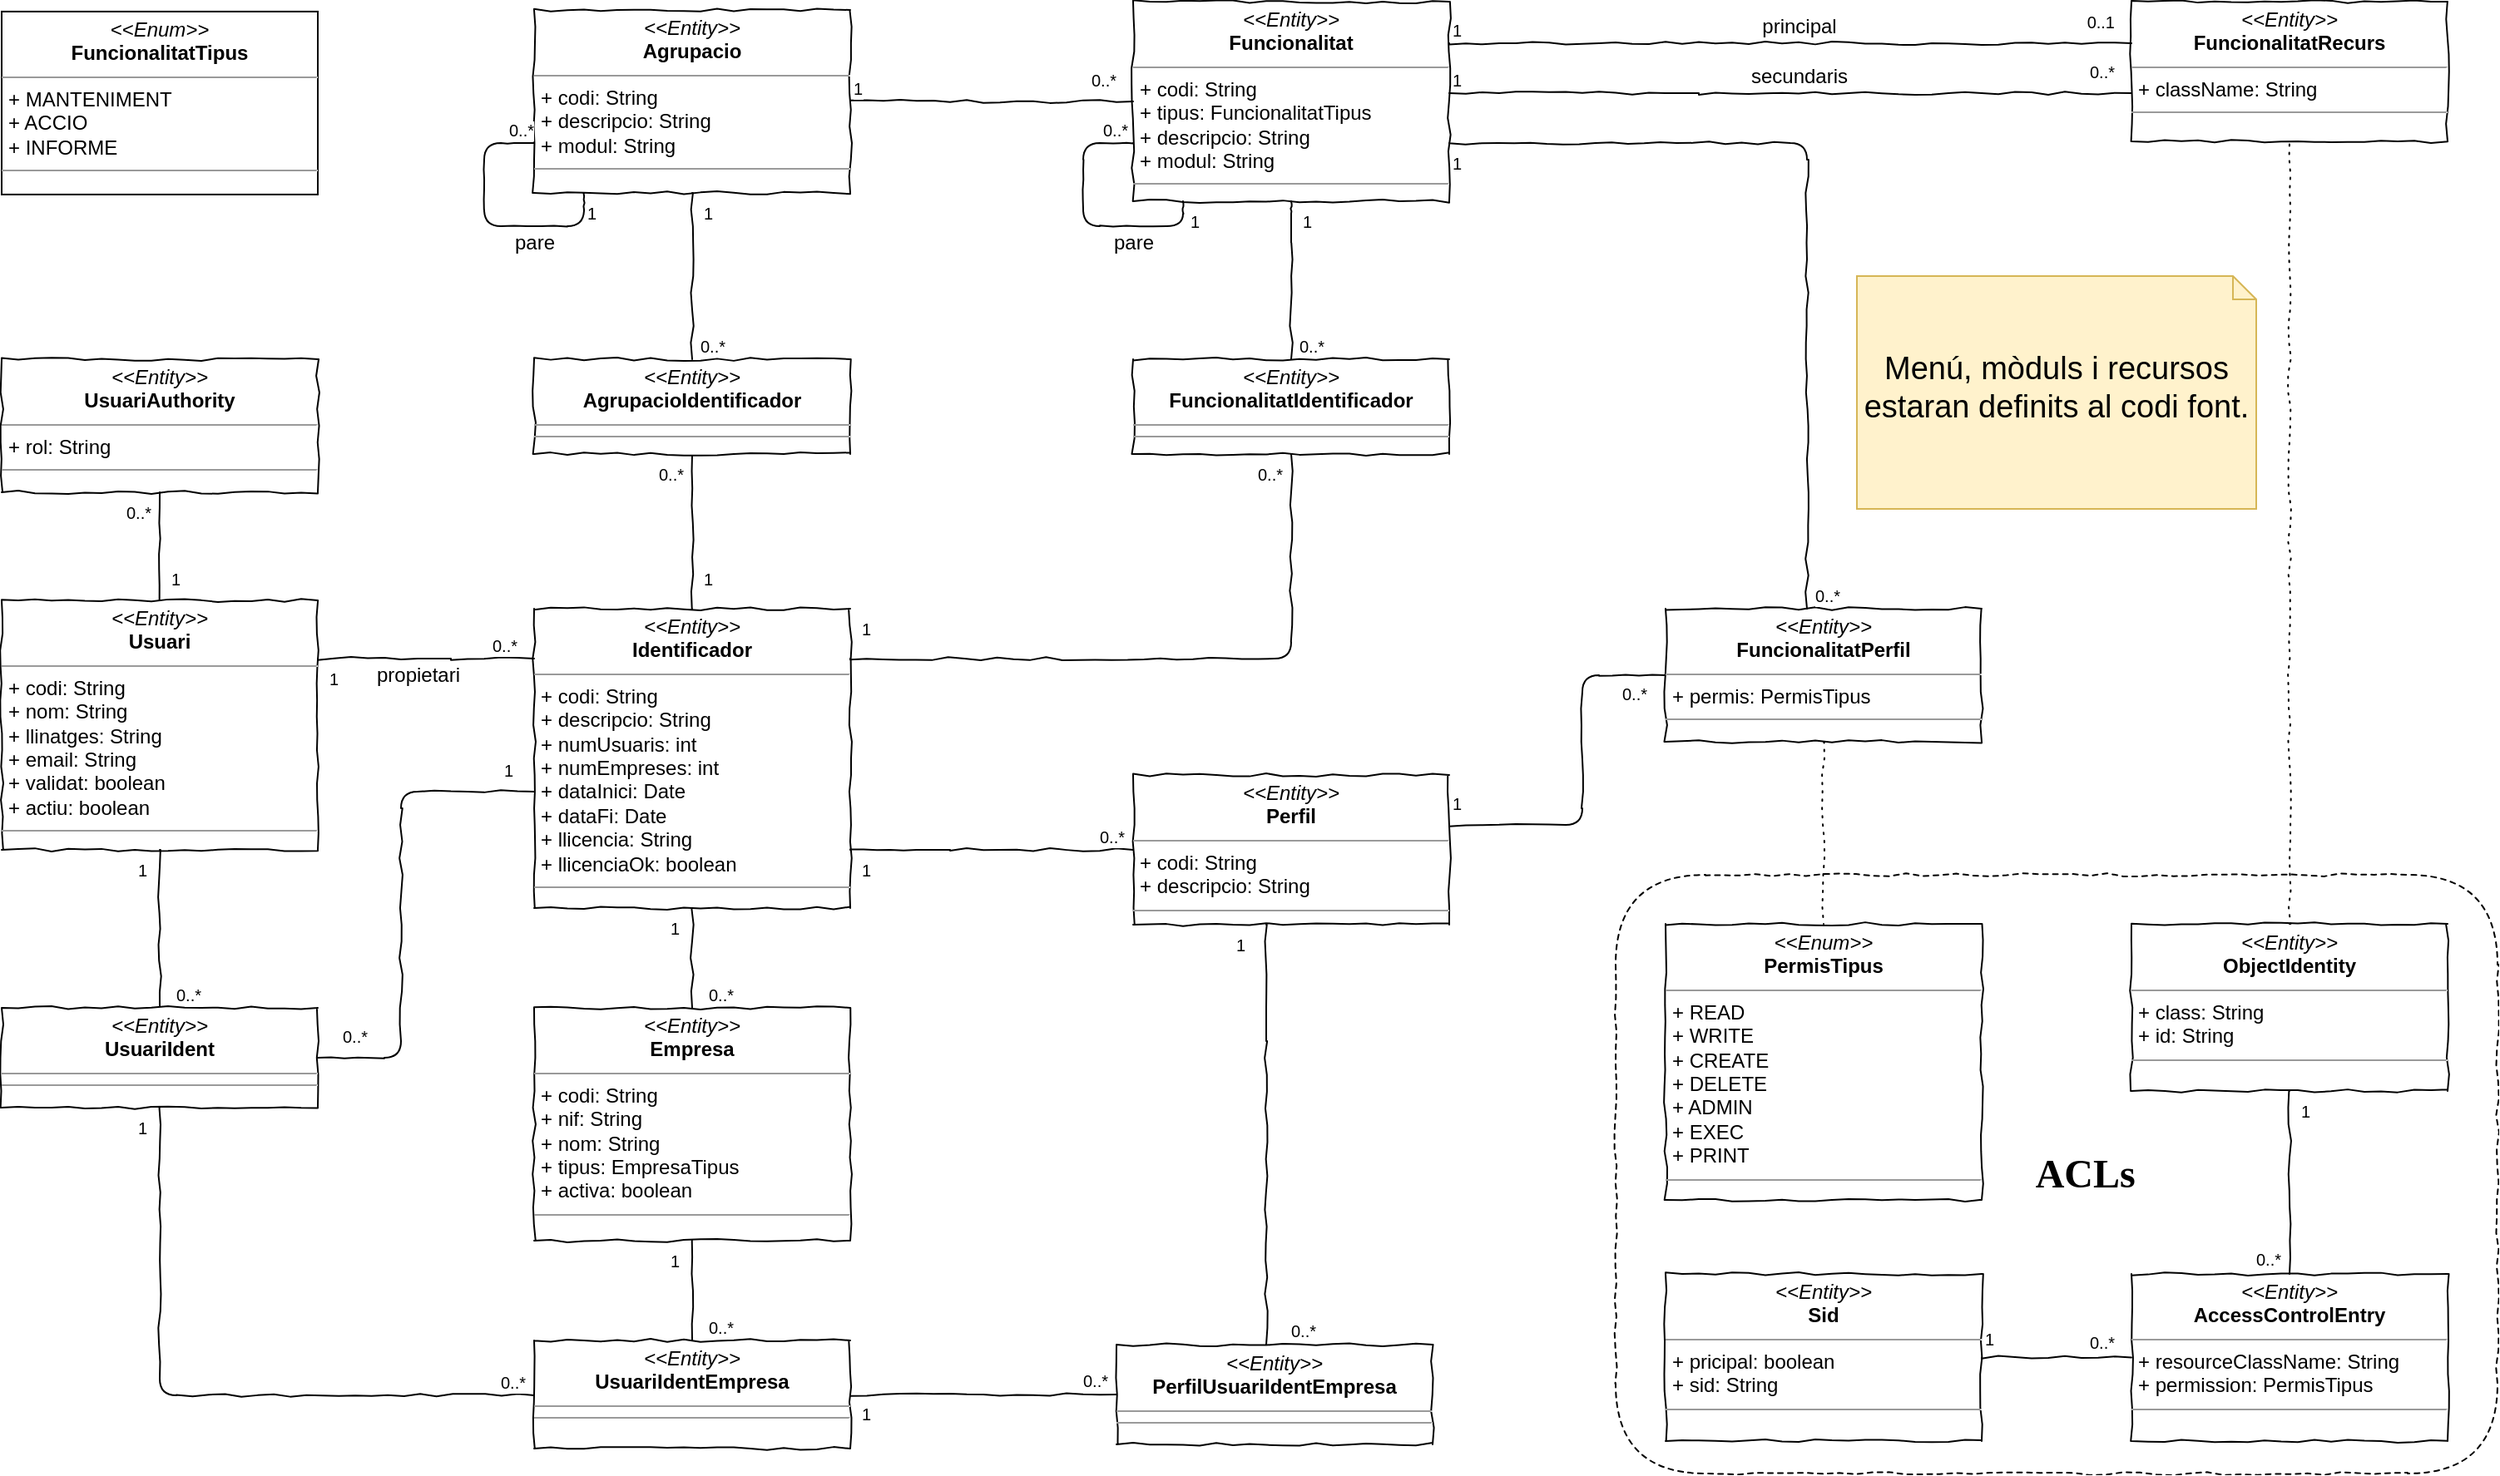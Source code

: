 <mxfile version="12.6.2" type="device"><diagram id="xfc7r5prW2ZypIw39x2U" name="Page-1"><mxGraphModel dx="2249" dy="781" grid="1" gridSize="10" guides="1" tooltips="1" connect="1" arrows="1" fold="1" page="1" pageScale="1" pageWidth="827" pageHeight="1169" math="0" shadow="0"><root><mxCell id="0"/><mxCell id="1" parent="0"/><mxCell id="cN6ganGI-qiVZVaM_tZB-83" value="&lt;div style=&quot;font-size: 24px&quot;&gt;&lt;font style=&quot;font-size: 24px&quot;&gt;&lt;b&gt;&lt;font style=&quot;font-size: 24px&quot; face=&quot;Verdana&quot;&gt;&amp;nbsp;&amp;nbsp;&amp;nbsp;&amp;nbsp;&amp;nbsp; ACLs&lt;/font&gt;&lt;/b&gt;&lt;/font&gt;&lt;/div&gt;" style="rounded=1;whiteSpace=wrap;html=1;comic=1;fillColor=none;dashed=1;rotation=0;" parent="1" vertex="1"><mxGeometry x="410" y="560" width="530" height="360" as="geometry"/></mxCell><mxCell id="cN6ganGI-qiVZVaM_tZB-6" value="&lt;p style=&quot;margin: 0px ; margin-top: 4px ; text-align: center&quot;&gt;&lt;i&gt;&amp;lt;&amp;lt;Entity&amp;gt;&amp;gt;&lt;/i&gt;&lt;br&gt;&lt;b&gt;ObjectIdentity&lt;/b&gt;&lt;/p&gt;&lt;hr size=&quot;1&quot;&gt;&lt;p style=&quot;margin: 0px ; margin-left: 4px&quot;&gt;+ class: String&lt;/p&gt;&lt;p style=&quot;margin: 0px ; margin-left: 4px&quot;&gt;+ id: String&lt;/p&gt;&lt;hr size=&quot;1&quot;&gt;" style="verticalAlign=top;align=left;overflow=fill;fontSize=12;fontFamily=Helvetica;html=1;comic=1;" parent="1" vertex="1"><mxGeometry x="720" y="589.5" width="190" height="100.5" as="geometry"/></mxCell><mxCell id="cN6ganGI-qiVZVaM_tZB-7" value="&lt;p style=&quot;margin: 0px ; margin-top: 4px ; text-align: center&quot;&gt;&lt;i&gt;&amp;lt;&amp;lt;Enum&amp;gt;&amp;gt;&lt;/i&gt;&lt;br&gt;&lt;b&gt;PermisTipus&lt;/b&gt;&lt;/p&gt;&lt;hr size=&quot;1&quot;&gt;&lt;p style=&quot;margin: 0px ; margin-left: 4px&quot;&gt;+ READ&lt;/p&gt;&lt;p style=&quot;margin: 0px ; margin-left: 4px&quot;&gt;+ WRITE&lt;/p&gt;&lt;p style=&quot;margin: 0px ; margin-left: 4px&quot;&gt;+ CREATE&lt;/p&gt;&lt;p style=&quot;margin: 0px ; margin-left: 4px&quot;&gt;+ DELETE&lt;/p&gt;&lt;p style=&quot;margin: 0px ; margin-left: 4px&quot;&gt;+ ADMIN&lt;br&gt;&lt;/p&gt;&lt;p style=&quot;margin: 0px ; margin-left: 4px&quot;&gt;+ EXEC&lt;/p&gt;&lt;p style=&quot;margin: 0px ; margin-left: 4px&quot;&gt;+ PRINT&lt;/p&gt;&lt;hr size=&quot;1&quot;&gt;" style="verticalAlign=top;align=left;overflow=fill;fontSize=12;fontFamily=Helvetica;html=1;comic=1;" parent="1" vertex="1"><mxGeometry x="440" y="589.5" width="190" height="166" as="geometry"/></mxCell><mxCell id="cN6ganGI-qiVZVaM_tZB-16" value="&lt;p style=&quot;margin: 0px ; margin-top: 4px ; text-align: center&quot;&gt;&lt;i&gt;&amp;lt;&amp;lt;Entity&amp;gt;&amp;gt;&lt;/i&gt;&lt;br&gt;&lt;b&gt;Perfil&lt;/b&gt;&lt;/p&gt;&lt;hr size=&quot;1&quot;&gt;&lt;p style=&quot;margin: 0px ; margin-left: 4px&quot;&gt;+ codi: String&lt;br&gt;+ descripcio: String&lt;/p&gt;&lt;hr size=&quot;1&quot;&gt;" style="verticalAlign=top;align=left;overflow=fill;fontSize=12;fontFamily=Helvetica;html=1;comic=1;" parent="1" vertex="1"><mxGeometry x="120" y="500" width="190" height="90" as="geometry"/></mxCell><mxCell id="cN6ganGI-qiVZVaM_tZB-17" value="&lt;p style=&quot;margin: 0px ; margin-top: 4px ; text-align: center&quot;&gt;&lt;i&gt;&amp;lt;&amp;lt;Entity&amp;gt;&amp;gt;&lt;/i&gt;&lt;br&gt;&lt;b&gt;Identificador&lt;br&gt;&lt;/b&gt;&lt;/p&gt;&lt;hr size=&quot;1&quot;&gt;&lt;p style=&quot;margin: 0px ; margin-left: 4px&quot;&gt;+ codi: String&lt;br&gt;+ descripcio: String&lt;/p&gt;&lt;p style=&quot;margin: 0px ; margin-left: 4px&quot;&gt;+ numUsuaris: int&lt;/p&gt;&lt;p style=&quot;margin: 0px ; margin-left: 4px&quot;&gt;+ numEmpreses: int&lt;/p&gt;&lt;p style=&quot;margin: 0px ; margin-left: 4px&quot;&gt;+ dataInici: Date&lt;/p&gt;&lt;p style=&quot;margin: 0px ; margin-left: 4px&quot;&gt;+ dataFi: Date&lt;/p&gt;&lt;p style=&quot;margin: 0px ; margin-left: 4px&quot;&gt;+ llicencia: String&lt;/p&gt;&lt;p style=&quot;margin: 0px ; margin-left: 4px&quot;&gt;+ llicenciaOk: boolean&lt;br&gt;&lt;/p&gt;&lt;hr size=&quot;1&quot;&gt;" style="verticalAlign=top;align=left;overflow=fill;fontSize=12;fontFamily=Helvetica;html=1;comic=1;" parent="1" vertex="1"><mxGeometry x="-240" y="400" width="190" height="180" as="geometry"/></mxCell><mxCell id="cN6ganGI-qiVZVaM_tZB-18" value="" style="endArrow=none;html=1;edgeStyle=orthogonalEdgeStyle;comic=1;" parent="1" source="cN6ganGI-qiVZVaM_tZB-17" target="cN6ganGI-qiVZVaM_tZB-16" edge="1"><mxGeometry relative="1" as="geometry"><mxPoint x="585" y="450" as="sourcePoint"/><mxPoint x="585" y="572" as="targetPoint"/><Array as="points"><mxPoint y="545"/><mxPoint y="545"/></Array></mxGeometry></mxCell><mxCell id="cN6ganGI-qiVZVaM_tZB-19" value="1" style="resizable=0;html=1;align=left;verticalAlign=bottom;labelBackgroundColor=#ffffff;fontSize=10;" parent="cN6ganGI-qiVZVaM_tZB-18" connectable="0" vertex="1"><mxGeometry x="-1" relative="1" as="geometry"><mxPoint x="5" y="20" as="offset"/></mxGeometry></mxCell><mxCell id="cN6ganGI-qiVZVaM_tZB-20" value="0..*" style="resizable=0;html=1;align=right;verticalAlign=bottom;labelBackgroundColor=#ffffff;fontSize=10;" parent="cN6ganGI-qiVZVaM_tZB-18" connectable="0" vertex="1"><mxGeometry x="1" relative="1" as="geometry"><mxPoint x="-5" as="offset"/></mxGeometry></mxCell><mxCell id="cN6ganGI-qiVZVaM_tZB-24" value="&lt;p style=&quot;margin: 0px ; margin-top: 4px ; text-align: center&quot;&gt;&lt;i&gt;&amp;lt;&amp;lt;Entity&amp;gt;&amp;gt;&lt;/i&gt;&lt;br&gt;&lt;b&gt;Usuari&lt;br&gt;&lt;/b&gt;&lt;/p&gt;&lt;hr size=&quot;1&quot;&gt;&lt;p style=&quot;margin: 0px ; margin-left: 4px&quot;&gt;+ codi: String&lt;/p&gt;&lt;p style=&quot;margin: 0px ; margin-left: 4px&quot;&gt;+ nom: String&lt;/p&gt;&lt;p style=&quot;margin: 0px ; margin-left: 4px&quot;&gt;+ llinatges: String&lt;/p&gt;&lt;p style=&quot;margin: 0px ; margin-left: 4px&quot;&gt;+ email: String&lt;/p&gt;&lt;p style=&quot;margin: 0px ; margin-left: 4px&quot;&gt;+ validat: boolean&lt;/p&gt;&lt;p style=&quot;margin: 0px ; margin-left: 4px&quot;&gt;+ actiu: boolean&lt;br&gt;&lt;/p&gt;&lt;hr size=&quot;1&quot;&gt;" style="verticalAlign=top;align=left;overflow=fill;fontSize=12;fontFamily=Helvetica;html=1;comic=1;" parent="1" vertex="1"><mxGeometry x="-560" y="395" width="190" height="150" as="geometry"/></mxCell><mxCell id="cN6ganGI-qiVZVaM_tZB-29" value="&lt;p style=&quot;margin: 0px ; margin-top: 4px ; text-align: center&quot;&gt;&lt;i&gt;&amp;lt;&amp;lt;Entity&amp;gt;&amp;gt;&lt;/i&gt;&lt;br&gt;&lt;b&gt;Empresa&lt;br&gt;&lt;/b&gt;&lt;/p&gt;&lt;hr size=&quot;1&quot;&gt;&lt;p style=&quot;margin: 0px ; margin-left: 4px&quot;&gt;+ codi: String&lt;br&gt;+ nif: String&lt;/p&gt;&lt;p style=&quot;margin: 0px ; margin-left: 4px&quot;&gt;+ nom: String&lt;/p&gt;&lt;p style=&quot;margin: 0px ; margin-left: 4px&quot;&gt;+ tipus: EmpresaTipus&lt;br&gt;&lt;/p&gt;&lt;p style=&quot;margin: 0px ; margin-left: 4px&quot;&gt;+ activa: boolean&lt;br&gt;&lt;/p&gt;&lt;hr size=&quot;1&quot;&gt;" style="verticalAlign=top;align=left;overflow=fill;fontSize=12;fontFamily=Helvetica;html=1;comic=1;" parent="1" vertex="1"><mxGeometry x="-240" y="640" width="190" height="140" as="geometry"/></mxCell><mxCell id="cN6ganGI-qiVZVaM_tZB-30" value="" style="endArrow=none;html=1;edgeStyle=orthogonalEdgeStyle;comic=1;" parent="1" source="cN6ganGI-qiVZVaM_tZB-17" target="cN6ganGI-qiVZVaM_tZB-29" edge="1"><mxGeometry relative="1" as="geometry"><mxPoint x="545" y="450" as="sourcePoint"/><mxPoint x="545" y="572" as="targetPoint"/></mxGeometry></mxCell><mxCell id="cN6ganGI-qiVZVaM_tZB-31" value="1" style="resizable=0;html=1;align=left;verticalAlign=bottom;labelBackgroundColor=#ffffff;fontSize=10;" parent="cN6ganGI-qiVZVaM_tZB-30" connectable="0" vertex="1"><mxGeometry x="-1" relative="1" as="geometry"><mxPoint x="-15" y="20" as="offset"/></mxGeometry></mxCell><mxCell id="cN6ganGI-qiVZVaM_tZB-32" value="0..*" style="resizable=0;html=1;align=right;verticalAlign=bottom;labelBackgroundColor=#ffffff;fontSize=10;" parent="cN6ganGI-qiVZVaM_tZB-30" connectable="0" vertex="1"><mxGeometry x="1" relative="1" as="geometry"><mxPoint x="25" as="offset"/></mxGeometry></mxCell><mxCell id="cN6ganGI-qiVZVaM_tZB-33" value="&lt;p style=&quot;margin: 0px ; margin-top: 4px ; text-align: center&quot;&gt;&lt;i&gt;&amp;lt;&amp;lt;Entity&amp;gt;&amp;gt;&lt;/i&gt;&lt;br&gt;&lt;b&gt;Usuari&lt;/b&gt;&lt;b&gt;&lt;b&gt;&lt;b&gt;Ident&lt;/b&gt;Empresa&lt;/b&gt;&lt;/b&gt;&lt;/p&gt;&lt;hr size=&quot;1&quot;&gt;&lt;hr size=&quot;1&quot;&gt;" style="verticalAlign=top;align=left;overflow=fill;fontSize=12;fontFamily=Helvetica;html=1;comic=1;" parent="1" vertex="1"><mxGeometry x="-240" y="840" width="190" height="65" as="geometry"/></mxCell><mxCell id="cN6ganGI-qiVZVaM_tZB-34" value="" style="endArrow=none;html=1;edgeStyle=orthogonalEdgeStyle;comic=1;" parent="1" source="cN6ganGI-qiVZVaM_tZB-24" target="cN6ganGI-qiVZVaM_tZB-53" edge="1"><mxGeometry relative="1" as="geometry"><mxPoint x="545" y="450" as="sourcePoint"/><mxPoint x="545" y="572" as="targetPoint"/><Array as="points"><mxPoint x="-480" y="410"/><mxPoint x="-480" y="410"/></Array></mxGeometry></mxCell><mxCell id="cN6ganGI-qiVZVaM_tZB-35" value="1" style="resizable=0;html=1;align=left;verticalAlign=bottom;labelBackgroundColor=#ffffff;fontSize=10;" parent="cN6ganGI-qiVZVaM_tZB-34" connectable="0" vertex="1"><mxGeometry x="-1" relative="1" as="geometry"><mxPoint x="-15" y="20" as="offset"/></mxGeometry></mxCell><mxCell id="cN6ganGI-qiVZVaM_tZB-36" value="0..*" style="resizable=0;html=1;align=right;verticalAlign=bottom;labelBackgroundColor=#ffffff;fontSize=10;" parent="cN6ganGI-qiVZVaM_tZB-34" connectable="0" vertex="1"><mxGeometry x="1" relative="1" as="geometry"><mxPoint x="25" as="offset"/></mxGeometry></mxCell><mxCell id="cN6ganGI-qiVZVaM_tZB-40" value="" style="endArrow=none;html=1;edgeStyle=orthogonalEdgeStyle;comic=1;" parent="1" source="cN6ganGI-qiVZVaM_tZB-16" target="oNeRrTfxQyP8RILjlZN--30" edge="1"><mxGeometry relative="1" as="geometry"><mxPoint x="130" y="975" as="sourcePoint"/><mxPoint x="545" y="640" as="targetPoint"/><Array as="points"><mxPoint x="390" y="530"/><mxPoint x="390" y="440"/></Array></mxGeometry></mxCell><mxCell id="cN6ganGI-qiVZVaM_tZB-41" value="1" style="resizable=0;html=1;align=left;verticalAlign=bottom;labelBackgroundColor=#ffffff;fontSize=10;" parent="cN6ganGI-qiVZVaM_tZB-40" connectable="0" vertex="1"><mxGeometry x="-1" relative="1" as="geometry"><mxPoint y="-5" as="offset"/></mxGeometry></mxCell><mxCell id="cN6ganGI-qiVZVaM_tZB-42" value="0..*" style="resizable=0;html=1;align=right;verticalAlign=bottom;labelBackgroundColor=#ffffff;fontSize=10;" parent="cN6ganGI-qiVZVaM_tZB-40" connectable="0" vertex="1"><mxGeometry x="1" relative="1" as="geometry"><mxPoint x="-10.5" y="19.5" as="offset"/></mxGeometry></mxCell><mxCell id="cN6ganGI-qiVZVaM_tZB-47" value="" style="endArrow=none;html=1;edgeStyle=orthogonalEdgeStyle;comic=1;" parent="1" source="cN6ganGI-qiVZVaM_tZB-16" target="cN6ganGI-qiVZVaM_tZB-81" edge="1"><mxGeometry relative="1" as="geometry"><mxPoint x="-95" y="820" as="sourcePoint"/><mxPoint x="215" y="840" as="targetPoint"/><Array as="points"><mxPoint x="200" y="650"/><mxPoint x="200" y="650"/></Array></mxGeometry></mxCell><mxCell id="cN6ganGI-qiVZVaM_tZB-48" value="1" style="resizable=0;html=1;align=left;verticalAlign=bottom;labelBackgroundColor=#ffffff;fontSize=10;" parent="cN6ganGI-qiVZVaM_tZB-47" connectable="0" vertex="1"><mxGeometry x="-1" relative="1" as="geometry"><mxPoint x="-20" y="20" as="offset"/></mxGeometry></mxCell><mxCell id="cN6ganGI-qiVZVaM_tZB-49" value="0..*" style="resizable=0;html=1;align=right;verticalAlign=bottom;labelBackgroundColor=#ffffff;fontSize=10;" parent="cN6ganGI-qiVZVaM_tZB-47" connectable="0" vertex="1"><mxGeometry x="1" relative="1" as="geometry"><mxPoint x="30" as="offset"/></mxGeometry></mxCell><mxCell id="cN6ganGI-qiVZVaM_tZB-53" value="&lt;p style=&quot;margin: 0px ; margin-top: 4px ; text-align: center&quot;&gt;&lt;i&gt;&amp;lt;&amp;lt;Entity&amp;gt;&amp;gt;&lt;/i&gt;&lt;br&gt;&lt;b&gt;Usuari&lt;/b&gt;&lt;b&gt;Ident&lt;/b&gt;&lt;/p&gt;&lt;hr size=&quot;1&quot;&gt;&lt;hr size=&quot;1&quot;&gt;" style="verticalAlign=top;align=left;overflow=fill;fontSize=12;fontFamily=Helvetica;html=1;comic=1;" parent="1" vertex="1"><mxGeometry x="-560" y="640" width="190" height="60" as="geometry"/></mxCell><mxCell id="cN6ganGI-qiVZVaM_tZB-54" value="" style="endArrow=none;html=1;edgeStyle=orthogonalEdgeStyle;comic=1;" parent="1" source="cN6ganGI-qiVZVaM_tZB-17" target="cN6ganGI-qiVZVaM_tZB-53" edge="1"><mxGeometry relative="1" as="geometry"><mxPoint x="-240" y="640" as="sourcePoint"/><mxPoint x="-300" y="590" as="targetPoint"/><Array as="points"><mxPoint x="-320" y="510"/><mxPoint x="-320" y="670"/></Array></mxGeometry></mxCell><mxCell id="cN6ganGI-qiVZVaM_tZB-55" value="1" style="resizable=0;html=1;align=left;verticalAlign=bottom;labelBackgroundColor=#ffffff;fontSize=10;" parent="cN6ganGI-qiVZVaM_tZB-54" connectable="0" vertex="1"><mxGeometry x="-1" relative="1" as="geometry"><mxPoint x="-20" y="-5" as="offset"/></mxGeometry></mxCell><mxCell id="cN6ganGI-qiVZVaM_tZB-56" value="0..*" style="resizable=0;html=1;align=right;verticalAlign=bottom;labelBackgroundColor=#ffffff;fontSize=10;" parent="cN6ganGI-qiVZVaM_tZB-54" connectable="0" vertex="1"><mxGeometry x="1" relative="1" as="geometry"><mxPoint x="30" y="-5" as="offset"/></mxGeometry></mxCell><mxCell id="cN6ganGI-qiVZVaM_tZB-57" value="" style="endArrow=none;html=1;edgeStyle=orthogonalEdgeStyle;comic=1;" parent="1" source="cN6ganGI-qiVZVaM_tZB-29" target="cN6ganGI-qiVZVaM_tZB-33" edge="1"><mxGeometry relative="1" as="geometry"><mxPoint x="-280" y="730" as="sourcePoint"/><mxPoint x="-445" y="510" as="targetPoint"/><Array as="points"/></mxGeometry></mxCell><mxCell id="cN6ganGI-qiVZVaM_tZB-58" value="1" style="resizable=0;html=1;align=left;verticalAlign=bottom;labelBackgroundColor=#ffffff;fontSize=10;" parent="cN6ganGI-qiVZVaM_tZB-57" connectable="0" vertex="1"><mxGeometry x="-1" relative="1" as="geometry"><mxPoint x="-15" y="20" as="offset"/></mxGeometry></mxCell><mxCell id="cN6ganGI-qiVZVaM_tZB-59" value="0..*" style="resizable=0;html=1;align=right;verticalAlign=bottom;labelBackgroundColor=#ffffff;fontSize=10;" parent="cN6ganGI-qiVZVaM_tZB-57" connectable="0" vertex="1"><mxGeometry x="1" relative="1" as="geometry"><mxPoint x="25" as="offset"/></mxGeometry></mxCell><mxCell id="cN6ganGI-qiVZVaM_tZB-60" value="" style="endArrow=none;html=1;edgeStyle=orthogonalEdgeStyle;comic=1;" parent="1" source="cN6ganGI-qiVZVaM_tZB-53" target="cN6ganGI-qiVZVaM_tZB-33" edge="1"><mxGeometry relative="1" as="geometry"><mxPoint x="-440" y="670" as="sourcePoint"/><mxPoint x="-390" y="860" as="targetPoint"/><Array as="points"><mxPoint x="-465" y="873"/></Array></mxGeometry></mxCell><mxCell id="cN6ganGI-qiVZVaM_tZB-61" value="1" style="resizable=0;html=1;align=left;verticalAlign=bottom;labelBackgroundColor=#ffffff;fontSize=10;" parent="cN6ganGI-qiVZVaM_tZB-60" connectable="0" vertex="1"><mxGeometry x="-1" relative="1" as="geometry"><mxPoint x="-15" y="20" as="offset"/></mxGeometry></mxCell><mxCell id="cN6ganGI-qiVZVaM_tZB-62" value="0..*" style="resizable=0;html=1;align=right;verticalAlign=bottom;labelBackgroundColor=#ffffff;fontSize=10;" parent="cN6ganGI-qiVZVaM_tZB-60" connectable="0" vertex="1"><mxGeometry x="1" relative="1" as="geometry"><mxPoint x="-5" as="offset"/></mxGeometry></mxCell><mxCell id="cN6ganGI-qiVZVaM_tZB-64" value="" style="endArrow=none;html=1;edgeStyle=orthogonalEdgeStyle;comic=1;" parent="1" source="cN6ganGI-qiVZVaM_tZB-24" target="cN6ganGI-qiVZVaM_tZB-17" edge="1"><mxGeometry relative="1" as="geometry"><mxPoint x="-260" y="280" as="sourcePoint"/><mxPoint x="130" y="435" as="targetPoint"/><Array as="points"><mxPoint x="-300" y="430"/><mxPoint x="-300" y="430"/></Array></mxGeometry></mxCell><mxCell id="cN6ganGI-qiVZVaM_tZB-65" value="1" style="resizable=0;html=1;align=left;verticalAlign=bottom;labelBackgroundColor=#ffffff;fontSize=10;" parent="cN6ganGI-qiVZVaM_tZB-64" connectable="0" vertex="1"><mxGeometry x="-1" relative="1" as="geometry"><mxPoint x="5" y="20" as="offset"/></mxGeometry></mxCell><mxCell id="cN6ganGI-qiVZVaM_tZB-66" value="0..*" style="resizable=0;html=1;align=right;verticalAlign=bottom;labelBackgroundColor=#ffffff;fontSize=10;" parent="cN6ganGI-qiVZVaM_tZB-64" connectable="0" vertex="1"><mxGeometry x="1" relative="1" as="geometry"><mxPoint x="-10" as="offset"/></mxGeometry></mxCell><mxCell id="p6KHbKkE1oothsraV2o--2" value="propietari" style="text;html=1;align=center;verticalAlign=middle;resizable=0;points=[];;labelBackgroundColor=#ffffff;" parent="cN6ganGI-qiVZVaM_tZB-64" vertex="1" connectable="0"><mxGeometry x="0.077" y="17" relative="1" as="geometry"><mxPoint x="-10" y="27" as="offset"/></mxGeometry></mxCell><mxCell id="cN6ganGI-qiVZVaM_tZB-81" value="&lt;p style=&quot;margin: 0px ; margin-top: 4px ; text-align: center&quot;&gt;&lt;i&gt;&amp;lt;&amp;lt;Entity&amp;gt;&amp;gt;&lt;/i&gt;&lt;br&gt;&lt;b&gt;Perfil&lt;/b&gt;&lt;b&gt;Usuari&lt;/b&gt;&lt;b&gt;&lt;b&gt;&lt;b&gt;Ident&lt;/b&gt;Empresa&lt;/b&gt;&lt;/b&gt;&lt;/p&gt;&lt;hr size=&quot;1&quot;&gt;&lt;hr size=&quot;1&quot;&gt;" style="verticalAlign=top;align=left;overflow=fill;fontSize=12;fontFamily=Helvetica;html=1;comic=1;" parent="1" vertex="1"><mxGeometry x="110" y="842.5" width="190" height="60" as="geometry"/></mxCell><mxCell id="cN6ganGI-qiVZVaM_tZB-85" value="" style="endArrow=none;html=1;edgeStyle=orthogonalEdgeStyle;comic=1;" parent="1" source="cN6ganGI-qiVZVaM_tZB-17" target="oNeRrTfxQyP8RILjlZN--4" edge="1"><mxGeometry relative="1" as="geometry"><mxPoint x="-50" y="340" as="sourcePoint"/><mxPoint x="-95" y="650" as="targetPoint"/></mxGeometry></mxCell><mxCell id="cN6ganGI-qiVZVaM_tZB-86" value="1" style="resizable=0;html=1;align=left;verticalAlign=bottom;labelBackgroundColor=#ffffff;fontSize=10;" parent="cN6ganGI-qiVZVaM_tZB-85" connectable="0" vertex="1"><mxGeometry x="-1" relative="1" as="geometry"><mxPoint x="5" y="-10" as="offset"/></mxGeometry></mxCell><mxCell id="cN6ganGI-qiVZVaM_tZB-87" value="0..*" style="resizable=0;html=1;align=right;verticalAlign=bottom;labelBackgroundColor=#ffffff;fontSize=10;" parent="cN6ganGI-qiVZVaM_tZB-85" connectable="0" vertex="1"><mxGeometry x="1" relative="1" as="geometry"><mxPoint x="-5" y="20" as="offset"/></mxGeometry></mxCell><mxCell id="p6KHbKkE1oothsraV2o--7" value="" style="endArrow=none;html=1;edgeStyle=orthogonalEdgeStyle;comic=1;" parent="1" source="cN6ganGI-qiVZVaM_tZB-33" target="cN6ganGI-qiVZVaM_tZB-81" edge="1"><mxGeometry relative="1" as="geometry"><mxPoint x="-40" y="900" as="sourcePoint"/><mxPoint x="450" y="900" as="targetPoint"/><Array as="points"/></mxGeometry></mxCell><mxCell id="p6KHbKkE1oothsraV2o--8" value="1" style="resizable=0;html=1;align=left;verticalAlign=bottom;labelBackgroundColor=#ffffff;fontSize=10;" parent="p6KHbKkE1oothsraV2o--7" connectable="0" vertex="1"><mxGeometry x="-1" relative="1" as="geometry"><mxPoint x="5" y="20" as="offset"/></mxGeometry></mxCell><mxCell id="p6KHbKkE1oothsraV2o--9" value="0..*" style="resizable=0;html=1;align=right;verticalAlign=bottom;labelBackgroundColor=#ffffff;fontSize=10;" parent="p6KHbKkE1oothsraV2o--7" connectable="0" vertex="1"><mxGeometry x="1" relative="1" as="geometry"><mxPoint x="-5" as="offset"/></mxGeometry></mxCell><mxCell id="oNeRrTfxQyP8RILjlZN--2" value="&lt;p style=&quot;margin: 0px ; margin-top: 4px ; text-align: center&quot;&gt;&lt;i&gt;&amp;lt;&amp;lt;Entity&amp;gt;&amp;gt;&lt;/i&gt;&lt;br&gt;&lt;b&gt;Funcionalitat&lt;/b&gt;&lt;/p&gt;&lt;hr size=&quot;1&quot;&gt;&lt;p style=&quot;margin: 0px ; margin-left: 4px&quot;&gt;+ codi: String&lt;/p&gt;&lt;p style=&quot;margin: 0px ; margin-left: 4px&quot;&gt;+ tipus: FuncionalitatTipus&lt;br&gt;&lt;/p&gt;&lt;p style=&quot;margin: 0px ; margin-left: 4px&quot;&gt;+ descripcio: String&lt;/p&gt;&lt;p style=&quot;margin: 0px ; margin-left: 4px&quot;&gt;+ modul: String&lt;br&gt;&lt;/p&gt;&lt;hr size=&quot;1&quot;&gt;" style="verticalAlign=top;align=left;overflow=fill;fontSize=12;fontFamily=Helvetica;html=1;comic=1;" parent="1" vertex="1"><mxGeometry x="120" y="35" width="190" height="120" as="geometry"/></mxCell><mxCell id="oNeRrTfxQyP8RILjlZN--3" value="&lt;p style=&quot;margin: 0px ; margin-top: 4px ; text-align: center&quot;&gt;&lt;i&gt;&amp;lt;&amp;lt;Entity&amp;gt;&amp;gt;&lt;/i&gt;&lt;br&gt;&lt;b&gt;Agrupacio&lt;/b&gt;&lt;/p&gt;&lt;hr size=&quot;1&quot;&gt;&lt;p style=&quot;margin: 0px ; margin-left: 4px&quot;&gt;+ codi: String&lt;br&gt;+ descripcio: String&lt;/p&gt;&lt;p style=&quot;margin: 0px ; margin-left: 4px&quot;&gt;+ modul: String&lt;br&gt;&lt;/p&gt;&lt;hr size=&quot;1&quot;&gt;" style="verticalAlign=top;align=left;overflow=fill;fontSize=12;fontFamily=Helvetica;html=1;comic=1;" parent="1" vertex="1"><mxGeometry x="-240" y="40" width="190" height="110" as="geometry"/></mxCell><mxCell id="oNeRrTfxQyP8RILjlZN--4" value="&lt;p style=&quot;margin: 0px ; margin-top: 4px ; text-align: center&quot;&gt;&lt;i&gt;&amp;lt;&amp;lt;Entity&amp;gt;&amp;gt;&lt;/i&gt;&lt;br&gt;&lt;b&gt;Agrupacio&lt;/b&gt;&lt;b&gt;&lt;b&gt;Identificador&lt;/b&gt;&lt;/b&gt;&lt;/p&gt;&lt;hr size=&quot;1&quot;&gt;&lt;hr size=&quot;1&quot;&gt;" style="verticalAlign=top;align=left;overflow=fill;fontSize=12;fontFamily=Helvetica;html=1;comic=1;" parent="1" vertex="1"><mxGeometry x="-240" y="250" width="190" height="57" as="geometry"/></mxCell><mxCell id="oNeRrTfxQyP8RILjlZN--5" value="" style="endArrow=none;html=1;edgeStyle=orthogonalEdgeStyle;comic=1;" parent="1" source="oNeRrTfxQyP8RILjlZN--3" target="oNeRrTfxQyP8RILjlZN--2" edge="1"><mxGeometry relative="1" as="geometry"><mxPoint x="620" y="145" as="sourcePoint"/><mxPoint x="790" y="145" as="targetPoint"/><Array as="points"/></mxGeometry></mxCell><mxCell id="oNeRrTfxQyP8RILjlZN--6" value="1" style="resizable=0;html=1;align=left;verticalAlign=bottom;labelBackgroundColor=#ffffff;fontSize=10;" parent="oNeRrTfxQyP8RILjlZN--5" connectable="0" vertex="1"><mxGeometry x="-1" relative="1" as="geometry"><mxPoint as="offset"/></mxGeometry></mxCell><mxCell id="oNeRrTfxQyP8RILjlZN--7" value="0..*" style="resizable=0;html=1;align=right;verticalAlign=bottom;labelBackgroundColor=#ffffff;fontSize=10;" parent="oNeRrTfxQyP8RILjlZN--5" connectable="0" vertex="1"><mxGeometry x="1" relative="1" as="geometry"><mxPoint x="-10" y="-5" as="offset"/></mxGeometry></mxCell><mxCell id="oNeRrTfxQyP8RILjlZN--10" value="" style="endArrow=none;html=1;edgeStyle=orthogonalEdgeStyle;comic=1;" parent="1" source="oNeRrTfxQyP8RILjlZN--3" target="oNeRrTfxQyP8RILjlZN--3" edge="1"><mxGeometry relative="1" as="geometry"><mxPoint x="510" y="90" as="sourcePoint"/><mxPoint x="560" y="170" as="targetPoint"/><Array as="points"><mxPoint x="-210" y="170"/><mxPoint x="-270" y="170"/><mxPoint x="-270" y="120"/></Array></mxGeometry></mxCell><mxCell id="oNeRrTfxQyP8RILjlZN--11" value="1" style="resizable=0;html=1;align=left;verticalAlign=bottom;labelBackgroundColor=#ffffff;fontSize=10;" parent="oNeRrTfxQyP8RILjlZN--10" connectable="0" vertex="1"><mxGeometry x="-1" relative="1" as="geometry"><mxPoint y="20" as="offset"/></mxGeometry></mxCell><mxCell id="oNeRrTfxQyP8RILjlZN--12" value="0..*" style="resizable=0;html=1;align=right;verticalAlign=bottom;labelBackgroundColor=#ffffff;fontSize=10;" parent="oNeRrTfxQyP8RILjlZN--10" connectable="0" vertex="1"><mxGeometry x="1" relative="1" as="geometry"><mxPoint as="offset"/></mxGeometry></mxCell><mxCell id="hnFYEMJ7QBoAo3AAeQvz-9" value="pare" style="text;html=1;align=center;verticalAlign=middle;resizable=0;points=[];labelBackgroundColor=#ffffff;" parent="oNeRrTfxQyP8RILjlZN--10" vertex="1" connectable="0"><mxGeometry x="-0.138" y="1" relative="1" as="geometry"><mxPoint x="19" y="9" as="offset"/></mxGeometry></mxCell><mxCell id="oNeRrTfxQyP8RILjlZN--13" value="&lt;p style=&quot;margin: 0px ; margin-top: 4px ; text-align: center&quot;&gt;&lt;i&gt;&amp;lt;&amp;lt;Entity&amp;gt;&amp;gt;&lt;/i&gt;&lt;br&gt;&lt;b&gt;Funcionalitat&lt;/b&gt;&lt;b&gt;&lt;b&gt;Identificador&lt;/b&gt;&lt;/b&gt;&lt;/p&gt;&lt;hr size=&quot;1&quot;&gt;&lt;hr size=&quot;1&quot;&gt;" style="verticalAlign=top;align=left;overflow=fill;fontSize=12;fontFamily=Helvetica;html=1;comic=1;" parent="1" vertex="1"><mxGeometry x="120" y="250" width="190" height="57" as="geometry"/></mxCell><mxCell id="oNeRrTfxQyP8RILjlZN--14" value="" style="endArrow=none;html=1;edgeStyle=orthogonalEdgeStyle;comic=1;entryX=0.5;entryY=0;entryDx=0;entryDy=0;" parent="1" source="oNeRrTfxQyP8RILjlZN--2" target="oNeRrTfxQyP8RILjlZN--13" edge="1"><mxGeometry relative="1" as="geometry"><mxPoint x="1420" y="610" as="sourcePoint"/><mxPoint x="1260" y="610" as="targetPoint"/><Array as="points"><mxPoint x="215" y="170"/><mxPoint x="215" y="170"/></Array></mxGeometry></mxCell><mxCell id="oNeRrTfxQyP8RILjlZN--15" value="1" style="resizable=0;html=1;align=left;verticalAlign=bottom;labelBackgroundColor=#ffffff;fontSize=10;" parent="oNeRrTfxQyP8RILjlZN--14" connectable="0" vertex="1"><mxGeometry x="-1" relative="1" as="geometry"><mxPoint x="5" y="20" as="offset"/></mxGeometry></mxCell><mxCell id="oNeRrTfxQyP8RILjlZN--16" value="0..*" style="resizable=0;html=1;align=right;verticalAlign=bottom;labelBackgroundColor=#ffffff;fontSize=10;" parent="oNeRrTfxQyP8RILjlZN--14" connectable="0" vertex="1"><mxGeometry x="1" relative="1" as="geometry"><mxPoint x="20" as="offset"/></mxGeometry></mxCell><mxCell id="oNeRrTfxQyP8RILjlZN--17" value="" style="endArrow=none;html=1;edgeStyle=orthogonalEdgeStyle;comic=1;" parent="1" source="oNeRrTfxQyP8RILjlZN--3" target="oNeRrTfxQyP8RILjlZN--4" edge="1"><mxGeometry relative="1" as="geometry"><mxPoint x="255" y="130" as="sourcePoint"/><mxPoint x="255" y="220" as="targetPoint"/><Array as="points"/></mxGeometry></mxCell><mxCell id="oNeRrTfxQyP8RILjlZN--18" value="1" style="resizable=0;html=1;align=left;verticalAlign=bottom;labelBackgroundColor=#ffffff;fontSize=10;" parent="oNeRrTfxQyP8RILjlZN--17" connectable="0" vertex="1"><mxGeometry x="-1" relative="1" as="geometry"><mxPoint x="5" y="20" as="offset"/></mxGeometry></mxCell><mxCell id="oNeRrTfxQyP8RILjlZN--19" value="0..*" style="resizable=0;html=1;align=right;verticalAlign=bottom;labelBackgroundColor=#ffffff;fontSize=10;" parent="oNeRrTfxQyP8RILjlZN--17" connectable="0" vertex="1"><mxGeometry x="1" relative="1" as="geometry"><mxPoint x="20" as="offset"/></mxGeometry></mxCell><mxCell id="oNeRrTfxQyP8RILjlZN--21" value="&lt;p style=&quot;margin: 0px ; margin-top: 4px ; text-align: center&quot;&gt;&lt;i&gt;&amp;lt;&amp;lt;Entity&amp;gt;&amp;gt;&lt;/i&gt;&lt;br&gt;&lt;b&gt;FuncionalitatRecurs&lt;/b&gt;&lt;/p&gt;&lt;hr size=&quot;1&quot;&gt;&lt;p style=&quot;margin: 0px ; margin-left: 4px&quot;&gt;+ className: String&lt;/p&gt;&lt;hr size=&quot;1&quot;&gt;" style="verticalAlign=top;align=left;overflow=fill;fontSize=12;fontFamily=Helvetica;html=1;comic=1;" parent="1" vertex="1"><mxGeometry x="720" y="35" width="190" height="83.96" as="geometry"/></mxCell><mxCell id="oNeRrTfxQyP8RILjlZN--24" value="" style="endArrow=none;html=1;edgeStyle=orthogonalEdgeStyle;comic=1;" parent="1" source="oNeRrTfxQyP8RILjlZN--2" target="oNeRrTfxQyP8RILjlZN--21" edge="1"><mxGeometry relative="1" as="geometry"><mxPoint x="1350" y="650" as="sourcePoint"/><mxPoint x="1070" y="605" as="targetPoint"/><Array as="points"><mxPoint x="450" y="90"/><mxPoint x="450" y="90"/></Array></mxGeometry></mxCell><mxCell id="oNeRrTfxQyP8RILjlZN--25" value="1" style="resizable=0;html=1;align=left;verticalAlign=bottom;labelBackgroundColor=#ffffff;fontSize=10;" parent="oNeRrTfxQyP8RILjlZN--24" connectable="0" vertex="1"><mxGeometry x="-1" relative="1" as="geometry"><mxPoint as="offset"/></mxGeometry></mxCell><mxCell id="oNeRrTfxQyP8RILjlZN--26" value="0..*" style="resizable=0;html=1;align=right;verticalAlign=bottom;labelBackgroundColor=#ffffff;fontSize=10;" parent="oNeRrTfxQyP8RILjlZN--24" connectable="0" vertex="1"><mxGeometry x="1" relative="1" as="geometry"><mxPoint x="-10" y="-5" as="offset"/></mxGeometry></mxCell><mxCell id="hnFYEMJ7QBoAo3AAeQvz-26" value="secundaris" style="text;html=1;align=center;verticalAlign=middle;resizable=0;points=[];labelBackgroundColor=#ffffff;" parent="oNeRrTfxQyP8RILjlZN--24" vertex="1" connectable="0"><mxGeometry x="0.249" y="1" relative="1" as="geometry"><mxPoint x="-46" y="-9" as="offset"/></mxGeometry></mxCell><mxCell id="oNeRrTfxQyP8RILjlZN--27" value="" style="endArrow=none;html=1;edgeStyle=orthogonalEdgeStyle;comic=1;dashed=1;dashPattern=1 4;" parent="1" source="cN6ganGI-qiVZVaM_tZB-6" target="oNeRrTfxQyP8RILjlZN--21" edge="1"><mxGeometry relative="1" as="geometry"><mxPoint x="1760" y="1644" as="sourcePoint"/><mxPoint x="1590" y="1644" as="targetPoint"/><Array as="points"/></mxGeometry></mxCell><mxCell id="oNeRrTfxQyP8RILjlZN--30" value="&lt;p style=&quot;margin: 0px ; margin-top: 4px ; text-align: center&quot;&gt;&lt;i&gt;&amp;lt;&amp;lt;Entity&amp;gt;&amp;gt;&lt;/i&gt;&lt;br&gt;&lt;b&gt;FuncionalitatPerfil&lt;/b&gt;&lt;/p&gt;&lt;hr size=&quot;1&quot;&gt;&lt;p style=&quot;margin: 0px ; margin-left: 4px&quot;&gt;+ permis: PermisTipus&lt;/p&gt;&lt;hr size=&quot;1&quot;&gt;" style="verticalAlign=top;align=left;overflow=fill;fontSize=12;fontFamily=Helvetica;html=1;comic=1;" parent="1" vertex="1"><mxGeometry x="440" y="400" width="190" height="80" as="geometry"/></mxCell><mxCell id="oNeRrTfxQyP8RILjlZN--31" value="" style="endArrow=none;html=1;edgeStyle=orthogonalEdgeStyle;comic=1;" parent="1" source="oNeRrTfxQyP8RILjlZN--2" target="oNeRrTfxQyP8RILjlZN--30" edge="1"><mxGeometry relative="1" as="geometry"><mxPoint x="320" y="555" as="sourcePoint"/><mxPoint x="440" y="555" as="targetPoint"/><Array as="points"><mxPoint x="525" y="120"/></Array></mxGeometry></mxCell><mxCell id="oNeRrTfxQyP8RILjlZN--32" value="1" style="resizable=0;html=1;align=left;verticalAlign=bottom;labelBackgroundColor=#ffffff;fontSize=10;" parent="oNeRrTfxQyP8RILjlZN--31" connectable="0" vertex="1"><mxGeometry x="-1" relative="1" as="geometry"><mxPoint y="20" as="offset"/></mxGeometry></mxCell><mxCell id="oNeRrTfxQyP8RILjlZN--33" value="0..*" style="resizable=0;html=1;align=right;verticalAlign=bottom;labelBackgroundColor=#ffffff;fontSize=10;" parent="oNeRrTfxQyP8RILjlZN--31" connectable="0" vertex="1"><mxGeometry x="1" relative="1" as="geometry"><mxPoint x="20" as="offset"/></mxGeometry></mxCell><mxCell id="oNeRrTfxQyP8RILjlZN--34" value="" style="endArrow=none;html=1;edgeStyle=orthogonalEdgeStyle;comic=1;" parent="1" source="cN6ganGI-qiVZVaM_tZB-17" target="oNeRrTfxQyP8RILjlZN--13" edge="1"><mxGeometry relative="1" as="geometry"><mxPoint x="-135" y="410" as="sourcePoint"/><mxPoint x="-135" y="317" as="targetPoint"/><Array as="points"><mxPoint x="215" y="430"/></Array></mxGeometry></mxCell><mxCell id="oNeRrTfxQyP8RILjlZN--35" value="1" style="resizable=0;html=1;align=left;verticalAlign=bottom;labelBackgroundColor=#ffffff;fontSize=10;" parent="oNeRrTfxQyP8RILjlZN--34" connectable="0" vertex="1"><mxGeometry x="-1" relative="1" as="geometry"><mxPoint x="5" y="-10" as="offset"/></mxGeometry></mxCell><mxCell id="oNeRrTfxQyP8RILjlZN--36" value="0..*" style="resizable=0;html=1;align=right;verticalAlign=bottom;labelBackgroundColor=#ffffff;fontSize=10;" parent="oNeRrTfxQyP8RILjlZN--34" connectable="0" vertex="1"><mxGeometry x="1" relative="1" as="geometry"><mxPoint x="-5" y="20" as="offset"/></mxGeometry></mxCell><mxCell id="cN6ganGI-qiVZVaM_tZB-10" value="" style="endArrow=none;html=1;edgeStyle=orthogonalEdgeStyle;comic=1;dashed=1;dashPattern=1 4;" parent="1" source="oNeRrTfxQyP8RILjlZN--30" target="cN6ganGI-qiVZVaM_tZB-7" edge="1"><mxGeometry relative="1" as="geometry"><mxPoint x="535" y="350" as="sourcePoint"/><mxPoint x="225" y="675" as="targetPoint"/><Array as="points"/></mxGeometry></mxCell><mxCell id="oNeRrTfxQyP8RILjlZN--37" value="" style="endArrow=none;html=1;edgeStyle=orthogonalEdgeStyle;comic=1;" parent="1" source="oNeRrTfxQyP8RILjlZN--2" target="oNeRrTfxQyP8RILjlZN--2" edge="1"><mxGeometry relative="1" as="geometry"><mxPoint x="-200" y="160" as="sourcePoint"/><mxPoint x="-230" y="130" as="targetPoint"/><Array as="points"><mxPoint x="90" y="120"/><mxPoint x="90" y="170"/><mxPoint x="150" y="170"/></Array></mxGeometry></mxCell><mxCell id="oNeRrTfxQyP8RILjlZN--38" value="0..*" style="resizable=0;html=1;align=left;verticalAlign=bottom;labelBackgroundColor=#ffffff;fontSize=10;" parent="oNeRrTfxQyP8RILjlZN--37" connectable="0" vertex="1"><mxGeometry x="-1" relative="1" as="geometry"><mxPoint x="-20" as="offset"/></mxGeometry></mxCell><mxCell id="oNeRrTfxQyP8RILjlZN--39" value="1" style="resizable=0;html=1;align=right;verticalAlign=bottom;labelBackgroundColor=#ffffff;fontSize=10;" parent="oNeRrTfxQyP8RILjlZN--37" connectable="0" vertex="1"><mxGeometry x="1" relative="1" as="geometry"><mxPoint x="10" y="20" as="offset"/></mxGeometry></mxCell><mxCell id="hnFYEMJ7QBoAo3AAeQvz-10" value="pare" style="text;html=1;align=center;verticalAlign=middle;resizable=0;points=[];labelBackgroundColor=#ffffff;" parent="oNeRrTfxQyP8RILjlZN--37" vertex="1" connectable="0"><mxGeometry x="0.091" y="2" relative="1" as="geometry"><mxPoint x="25" y="12" as="offset"/></mxGeometry></mxCell><mxCell id="oNeRrTfxQyP8RILjlZN--41" value="&lt;font style=&quot;font-size: 19px&quot;&gt;Menú, mòduls i recursos estaran definits al codi font.&lt;/font&gt;" style="shape=note;whiteSpace=wrap;html=1;size=14;verticalAlign=middle;align=center;spacingTop=-6;fillColor=#fff2cc;strokeColor=#d6b656;" parent="1" vertex="1"><mxGeometry x="555" y="200" width="240" height="140" as="geometry"/></mxCell><mxCell id="hnFYEMJ7QBoAo3AAeQvz-3" value="&lt;p style=&quot;margin: 0px ; margin-top: 4px ; text-align: center&quot;&gt;&lt;i&gt;&amp;lt;&amp;lt;Enum&amp;gt;&amp;gt;&lt;/i&gt;&lt;br&gt;&lt;b&gt;FuncionalitatTipus&lt;/b&gt;&lt;/p&gt;&lt;hr size=&quot;1&quot;&gt;&lt;p style=&quot;margin: 0px ; margin-left: 4px&quot;&gt;+ MANTENIMENT&lt;/p&gt;&lt;p style=&quot;margin: 0px ; margin-left: 4px&quot;&gt;+ ACCIO&lt;/p&gt;&lt;p style=&quot;margin: 0px ; margin-left: 4px&quot;&gt;+ INFORME&lt;br&gt;&lt;/p&gt;&lt;hr size=&quot;1&quot;&gt;" style="verticalAlign=top;align=left;overflow=fill;fontSize=12;fontFamily=Helvetica;html=1;" parent="1" vertex="1"><mxGeometry x="-560" y="40.95" width="190" height="110" as="geometry"/></mxCell><mxCell id="hnFYEMJ7QBoAo3AAeQvz-4" value="&lt;p style=&quot;margin: 0px ; margin-top: 4px ; text-align: center&quot;&gt;&lt;i&gt;&amp;lt;&amp;lt;Entity&amp;gt;&amp;gt;&lt;/i&gt;&lt;br&gt;&lt;b&gt;UsuariAuthority&lt;/b&gt;&lt;/p&gt;&lt;hr size=&quot;1&quot;&gt;&lt;p style=&quot;margin: 0px ; margin-left: 4px&quot;&gt;+ rol: String&lt;/p&gt;&lt;hr size=&quot;1&quot;&gt;" style="verticalAlign=top;align=left;overflow=fill;fontSize=12;fontFamily=Helvetica;html=1;comic=1;" parent="1" vertex="1"><mxGeometry x="-560" y="250" width="190" height="80" as="geometry"/></mxCell><mxCell id="hnFYEMJ7QBoAo3AAeQvz-6" value="" style="endArrow=none;html=1;edgeStyle=orthogonalEdgeStyle;comic=1;" parent="1" source="cN6ganGI-qiVZVaM_tZB-24" target="hnFYEMJ7QBoAo3AAeQvz-4" edge="1"><mxGeometry relative="1" as="geometry"><mxPoint x="-590" y="440" as="sourcePoint"/><mxPoint x="-455" y="650" as="targetPoint"/><Array as="points"><mxPoint x="-470" y="420"/><mxPoint x="-470" y="420"/></Array></mxGeometry></mxCell><mxCell id="hnFYEMJ7QBoAo3AAeQvz-7" value="1" style="resizable=0;html=1;align=left;verticalAlign=bottom;labelBackgroundColor=#ffffff;fontSize=10;" parent="hnFYEMJ7QBoAo3AAeQvz-6" connectable="0" vertex="1"><mxGeometry x="-1" relative="1" as="geometry"><mxPoint x="5" y="-5" as="offset"/></mxGeometry></mxCell><mxCell id="hnFYEMJ7QBoAo3AAeQvz-8" value="0..*" style="resizable=0;html=1;align=right;verticalAlign=bottom;labelBackgroundColor=#ffffff;fontSize=10;" parent="hnFYEMJ7QBoAo3AAeQvz-6" connectable="0" vertex="1"><mxGeometry x="1" relative="1" as="geometry"><mxPoint x="-5" y="20" as="offset"/></mxGeometry></mxCell><mxCell id="hnFYEMJ7QBoAo3AAeQvz-11" value="&lt;p style=&quot;margin: 0px ; margin-top: 4px ; text-align: center&quot;&gt;&lt;i&gt;&amp;lt;&amp;lt;Entity&amp;gt;&amp;gt;&lt;/i&gt;&lt;br&gt;&lt;b&gt;Sid&lt;/b&gt;&lt;/p&gt;&lt;hr size=&quot;1&quot;&gt;&lt;p style=&quot;margin: 0px ; margin-left: 4px&quot;&gt;+ pricipal: boolean&lt;/p&gt;&lt;p style=&quot;margin: 0px ; margin-left: 4px&quot;&gt;+ sid: String&lt;/p&gt;&lt;hr size=&quot;1&quot;&gt;" style="verticalAlign=top;align=left;overflow=fill;fontSize=12;fontFamily=Helvetica;html=1;comic=1;" parent="1" vertex="1"><mxGeometry x="440" y="800" width="190" height="100.5" as="geometry"/></mxCell><mxCell id="hnFYEMJ7QBoAo3AAeQvz-12" value="&lt;p style=&quot;margin: 0px ; margin-top: 4px ; text-align: center&quot;&gt;&lt;i&gt;&amp;lt;&amp;lt;Entity&amp;gt;&amp;gt;&lt;/i&gt;&lt;br&gt;&lt;b&gt;AccessControlEntry&lt;/b&gt;&lt;/p&gt;&lt;hr size=&quot;1&quot;&gt;&lt;p style=&quot;margin: 0px ; margin-left: 4px&quot;&gt;+ resourceClassName: String&lt;/p&gt;&lt;p style=&quot;margin: 0px ; margin-left: 4px&quot;&gt;+ permission: PermisTipus&lt;/p&gt;&lt;hr size=&quot;1&quot;&gt;" style="verticalAlign=top;align=left;overflow=fill;fontSize=12;fontFamily=Helvetica;html=1;comic=1;" parent="1" vertex="1"><mxGeometry x="720" y="800" width="190" height="100.5" as="geometry"/></mxCell><mxCell id="hnFYEMJ7QBoAo3AAeQvz-13" value="" style="endArrow=none;html=1;edgeStyle=orthogonalEdgeStyle;comic=1;" parent="1" source="cN6ganGI-qiVZVaM_tZB-6" target="hnFYEMJ7QBoAo3AAeQvz-12" edge="1"><mxGeometry relative="1" as="geometry"><mxPoint x="730" y="650" as="sourcePoint"/><mxPoint x="640" y="683" as="targetPoint"/></mxGeometry></mxCell><mxCell id="hnFYEMJ7QBoAo3AAeQvz-14" value="1" style="resizable=0;html=1;align=left;verticalAlign=bottom;labelBackgroundColor=#ffffff;fontSize=10;" parent="hnFYEMJ7QBoAo3AAeQvz-13" connectable="0" vertex="1"><mxGeometry x="-1" relative="1" as="geometry"><mxPoint x="5" y="20" as="offset"/></mxGeometry></mxCell><mxCell id="hnFYEMJ7QBoAo3AAeQvz-15" value="0..*" style="resizable=0;html=1;align=right;verticalAlign=bottom;labelBackgroundColor=#ffffff;fontSize=10;" parent="hnFYEMJ7QBoAo3AAeQvz-13" connectable="0" vertex="1"><mxGeometry x="1" relative="1" as="geometry"><mxPoint x="-5" y="-0.5" as="offset"/></mxGeometry></mxCell><mxCell id="hnFYEMJ7QBoAo3AAeQvz-16" value="" style="endArrow=none;html=1;edgeStyle=orthogonalEdgeStyle;comic=1;" parent="1" source="hnFYEMJ7QBoAo3AAeQvz-11" target="hnFYEMJ7QBoAo3AAeQvz-12" edge="1"><mxGeometry relative="1" as="geometry"><mxPoint x="730" y="650" as="sourcePoint"/><mxPoint x="640" y="683" as="targetPoint"/></mxGeometry></mxCell><mxCell id="hnFYEMJ7QBoAo3AAeQvz-17" value="1" style="resizable=0;html=1;align=left;verticalAlign=bottom;labelBackgroundColor=#ffffff;fontSize=10;" parent="hnFYEMJ7QBoAo3AAeQvz-16" connectable="0" vertex="1"><mxGeometry x="-1" relative="1" as="geometry"><mxPoint y="-2.5" as="offset"/></mxGeometry></mxCell><mxCell id="hnFYEMJ7QBoAo3AAeQvz-18" value="0..*" style="resizable=0;html=1;align=right;verticalAlign=bottom;labelBackgroundColor=#ffffff;fontSize=10;" parent="hnFYEMJ7QBoAo3AAeQvz-16" connectable="0" vertex="1"><mxGeometry x="1" relative="1" as="geometry"><mxPoint x="-10" y="-0.5" as="offset"/></mxGeometry></mxCell><mxCell id="hnFYEMJ7QBoAo3AAeQvz-19" value="" style="endArrow=none;html=1;edgeStyle=orthogonalEdgeStyle;comic=1;" parent="1" edge="1"><mxGeometry relative="1" as="geometry"><mxPoint x="310" y="60" as="sourcePoint"/><mxPoint x="720" y="60" as="targetPoint"/><Array as="points"/></mxGeometry></mxCell><mxCell id="hnFYEMJ7QBoAo3AAeQvz-20" value="1" style="resizable=0;html=1;align=left;verticalAlign=bottom;labelBackgroundColor=#ffffff;fontSize=10;" parent="hnFYEMJ7QBoAo3AAeQvz-19" connectable="0" vertex="1"><mxGeometry x="-1" relative="1" as="geometry"><mxPoint as="offset"/></mxGeometry></mxCell><mxCell id="hnFYEMJ7QBoAo3AAeQvz-21" value="0..1" style="resizable=0;html=1;align=right;verticalAlign=bottom;labelBackgroundColor=#ffffff;fontSize=10;" parent="hnFYEMJ7QBoAo3AAeQvz-19" connectable="0" vertex="1"><mxGeometry x="1" relative="1" as="geometry"><mxPoint x="-10" y="-5" as="offset"/></mxGeometry></mxCell><mxCell id="hnFYEMJ7QBoAo3AAeQvz-23" value="principal" style="text;html=1;align=center;verticalAlign=middle;resizable=0;points=[];labelBackgroundColor=#ffffff;" parent="hnFYEMJ7QBoAo3AAeQvz-19" vertex="1" connectable="0"><mxGeometry x="-0.107" y="1" relative="1" as="geometry"><mxPoint x="27" y="-9" as="offset"/></mxGeometry></mxCell></root></mxGraphModel></diagram></mxfile>